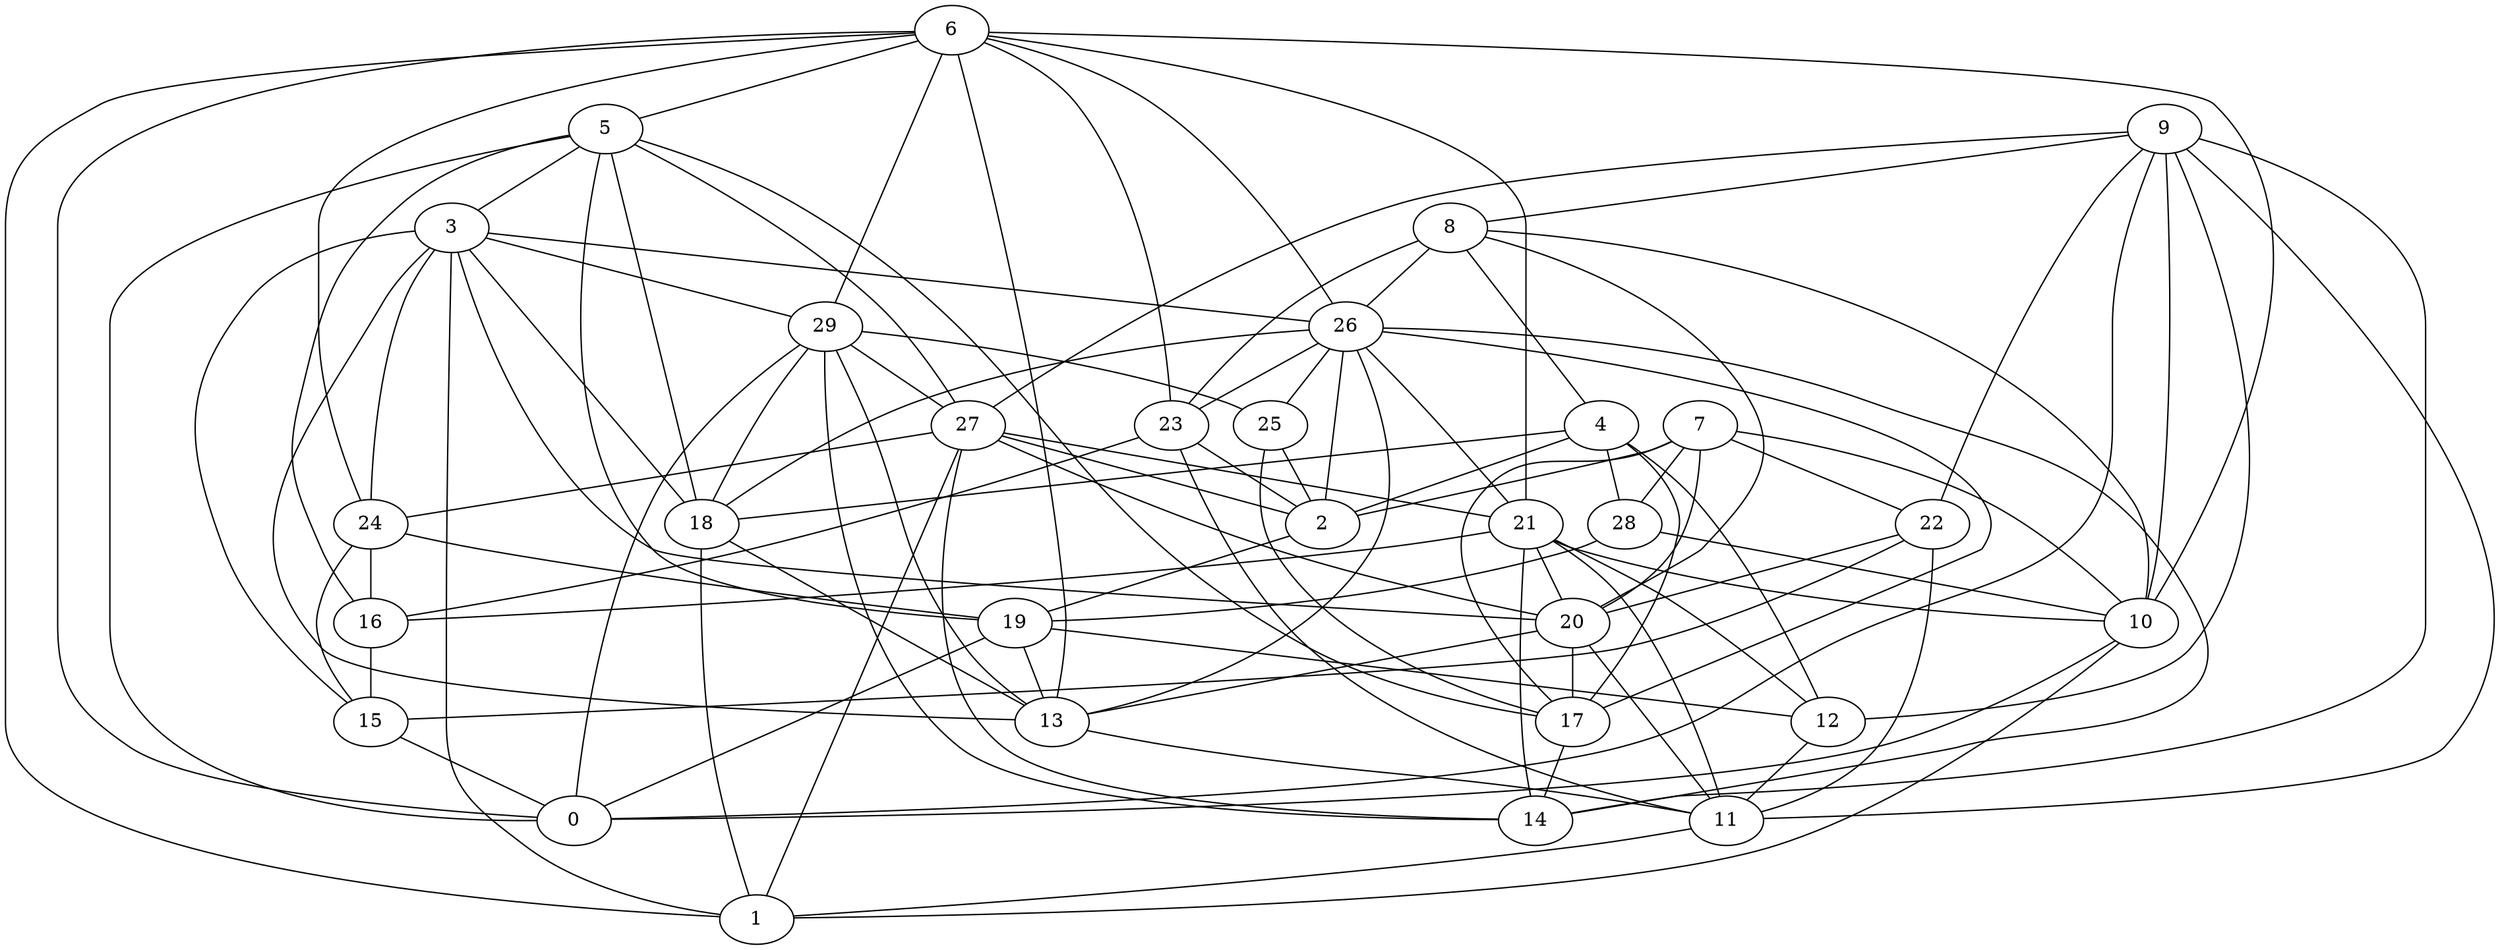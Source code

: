 digraph GG_graph {

subgraph G_graph {
edge [color = black]
"11" -> "1" [dir = none]
"18" -> "13" [dir = none]
"18" -> "1" [dir = none]
"13" -> "11" [dir = none]
"15" -> "0" [dir = none]
"29" -> "13" [dir = none]
"29" -> "18" [dir = none]
"29" -> "14" [dir = none]
"4" -> "18" [dir = none]
"4" -> "2" [dir = none]
"4" -> "28" [dir = none]
"4" -> "17" [dir = none]
"8" -> "20" [dir = none]
"8" -> "23" [dir = none]
"8" -> "4" [dir = none]
"16" -> "15" [dir = none]
"3" -> "13" [dir = none]
"3" -> "15" [dir = none]
"6" -> "5" [dir = none]
"6" -> "26" [dir = none]
"19" -> "12" [dir = none]
"26" -> "25" [dir = none]
"26" -> "14" [dir = none]
"26" -> "18" [dir = none]
"24" -> "16" [dir = none]
"24" -> "19" [dir = none]
"24" -> "15" [dir = none]
"9" -> "12" [dir = none]
"9" -> "11" [dir = none]
"9" -> "14" [dir = none]
"9" -> "22" [dir = none]
"9" -> "10" [dir = none]
"9" -> "0" [dir = none]
"9" -> "27" [dir = none]
"17" -> "14" [dir = none]
"22" -> "20" [dir = none]
"22" -> "11" [dir = none]
"27" -> "20" [dir = none]
"27" -> "24" [dir = none]
"27" -> "2" [dir = none]
"7" -> "20" [dir = none]
"7" -> "22" [dir = none]
"7" -> "17" [dir = none]
"7" -> "28" [dir = none]
"10" -> "0" [dir = none]
"5" -> "0" [dir = none]
"5" -> "19" [dir = none]
"5" -> "18" [dir = none]
"5" -> "16" [dir = none]
"23" -> "2" [dir = none]
"23" -> "11" [dir = none]
"21" -> "20" [dir = none]
"21" -> "11" [dir = none]
"21" -> "10" [dir = none]
"20" -> "13" [dir = none]
"20" -> "17" [dir = none]
"25" -> "17" [dir = none]
"2" -> "19" [dir = none]
"26" -> "17" [dir = none]
"29" -> "27" [dir = none]
"6" -> "1" [dir = none]
"9" -> "8" [dir = none]
"23" -> "16" [dir = none]
"6" -> "0" [dir = none]
"3" -> "18" [dir = none]
"26" -> "21" [dir = none]
"8" -> "10" [dir = none]
"19" -> "0" [dir = none]
"3" -> "24" [dir = none]
"29" -> "25" [dir = none]
"4" -> "12" [dir = none]
"26" -> "23" [dir = none]
"27" -> "14" [dir = none]
"19" -> "13" [dir = none]
"26" -> "13" [dir = none]
"21" -> "12" [dir = none]
"28" -> "19" [dir = none]
"7" -> "2" [dir = none]
"29" -> "0" [dir = none]
"25" -> "2" [dir = none]
"28" -> "10" [dir = none]
"6" -> "21" [dir = none]
"21" -> "14" [dir = none]
"12" -> "11" [dir = none]
"21" -> "16" [dir = none]
"6" -> "29" [dir = none]
"6" -> "10" [dir = none]
"6" -> "24" [dir = none]
"3" -> "26" [dir = none]
"5" -> "27" [dir = none]
"27" -> "1" [dir = none]
"3" -> "1" [dir = none]
"5" -> "17" [dir = none]
"6" -> "23" [dir = none]
"22" -> "15" [dir = none]
"3" -> "29" [dir = none]
"20" -> "11" [dir = none]
"26" -> "2" [dir = none]
"10" -> "1" [dir = none]
"27" -> "21" [dir = none]
"6" -> "13" [dir = none]
"3" -> "20" [dir = none]
"7" -> "10" [dir = none]
"5" -> "3" [dir = none]
"8" -> "26" [dir = none]
}

}
